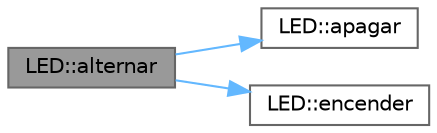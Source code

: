 digraph "LED::alternar"
{
 // INTERACTIVE_SVG=YES
 // LATEX_PDF_SIZE
  bgcolor="transparent";
  edge [fontname=Helvetica,fontsize=10,labelfontname=Helvetica,labelfontsize=10];
  node [fontname=Helvetica,fontsize=10,shape=box,height=0.2,width=0.4];
  rankdir="LR";
  Node1 [id="Node000001",label="LED::alternar",height=0.2,width=0.4,color="gray40", fillcolor="grey60", style="filled", fontcolor="black",tooltip="Alterna el estado del LED (enciende si está apagado y apaga si está encendido)."];
  Node1 -> Node2 [id="edge1_Node000001_Node000002",color="steelblue1",style="solid",tooltip=" "];
  Node2 [id="Node000002",label="LED::apagar",height=0.2,width=0.4,color="grey40", fillcolor="white", style="filled",URL="$d0/d33/a00027_a7f961959fa7405fec54de6121415db80.html#a7f961959fa7405fec54de6121415db80",tooltip="Apaga el LED."];
  Node1 -> Node3 [id="edge2_Node000001_Node000003",color="steelblue1",style="solid",tooltip=" "];
  Node3 [id="Node000003",label="LED::encender",height=0.2,width=0.4,color="grey40", fillcolor="white", style="filled",URL="$d0/d33/a00027_a58660bafc0f4d6016392feabac555812.html#a58660bafc0f4d6016392feabac555812",tooltip="Enciende el LED."];
}
